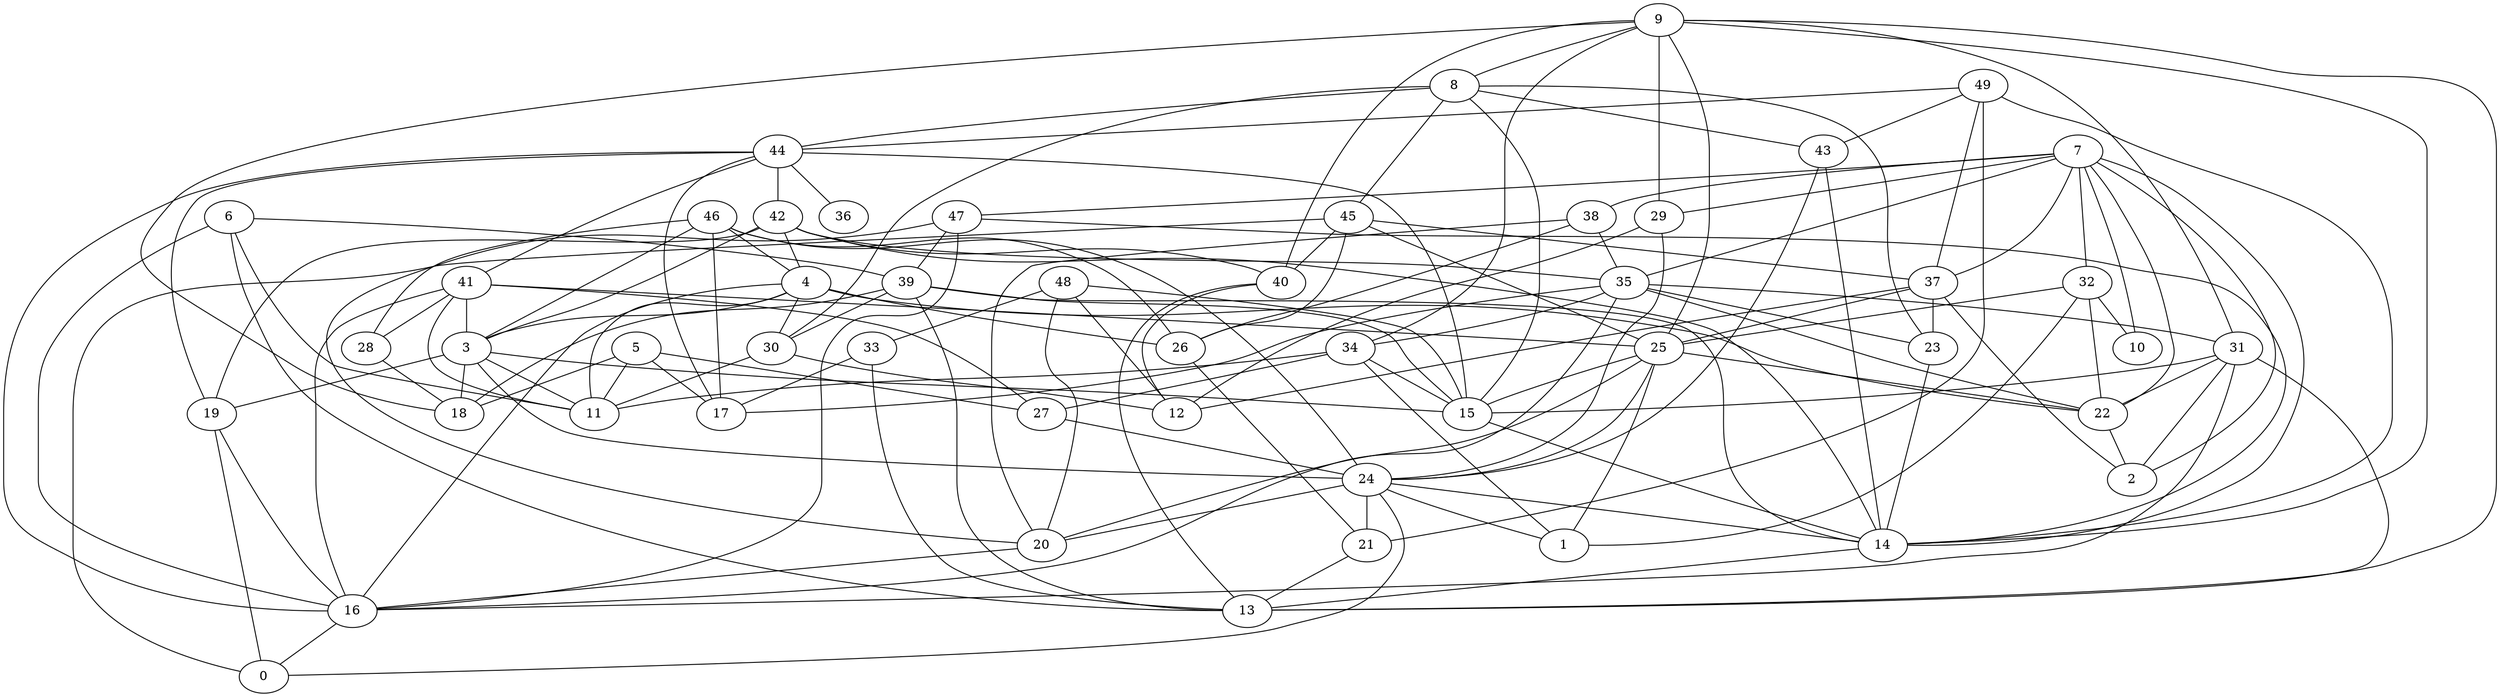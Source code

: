 digraph GG_graph {

subgraph G_graph {
edge [color = black]
"39" -> "30" [dir = none]
"39" -> "13" [dir = none]
"46" -> "3" [dir = none]
"5" -> "18" [dir = none]
"5" -> "11" [dir = none]
"5" -> "17" [dir = none]
"38" -> "35" [dir = none]
"26" -> "21" [dir = none]
"32" -> "25" [dir = none]
"20" -> "16" [dir = none]
"21" -> "13" [dir = none]
"34" -> "15" [dir = none]
"9" -> "31" [dir = none]
"9" -> "8" [dir = none]
"9" -> "13" [dir = none]
"9" -> "40" [dir = none]
"9" -> "14" [dir = none]
"48" -> "33" [dir = none]
"48" -> "12" [dir = none]
"48" -> "15" [dir = none]
"42" -> "35" [dir = none]
"49" -> "37" [dir = none]
"49" -> "14" [dir = none]
"49" -> "44" [dir = none]
"47" -> "14" [dir = none]
"16" -> "0" [dir = none]
"44" -> "36" [dir = none]
"44" -> "17" [dir = none]
"44" -> "15" [dir = none]
"44" -> "16" [dir = none]
"43" -> "14" [dir = none]
"25" -> "1" [dir = none]
"25" -> "20" [dir = none]
"41" -> "28" [dir = none]
"41" -> "27" [dir = none]
"41" -> "3" [dir = none]
"35" -> "23" [dir = none]
"35" -> "16" [dir = none]
"7" -> "2" [dir = none]
"7" -> "22" [dir = none]
"7" -> "29" [dir = none]
"7" -> "10" [dir = none]
"7" -> "14" [dir = none]
"4" -> "3" [dir = none]
"19" -> "0" [dir = none]
"45" -> "25" [dir = none]
"3" -> "15" [dir = none]
"6" -> "16" [dir = none]
"24" -> "0" [dir = none]
"7" -> "37" [dir = none]
"8" -> "23" [dir = none]
"31" -> "22" [dir = none]
"34" -> "27" [dir = none]
"41" -> "11" [dir = none]
"29" -> "24" [dir = none]
"8" -> "45" [dir = none]
"39" -> "18" [dir = none]
"7" -> "38" [dir = none]
"44" -> "19" [dir = none]
"23" -> "14" [dir = none]
"46" -> "24" [dir = none]
"42" -> "40" [dir = none]
"24" -> "20" [dir = none]
"31" -> "15" [dir = none]
"3" -> "19" [dir = none]
"25" -> "24" [dir = none]
"7" -> "35" [dir = none]
"3" -> "24" [dir = none]
"44" -> "42" [dir = none]
"6" -> "11" [dir = none]
"42" -> "19" [dir = none]
"24" -> "1" [dir = none]
"49" -> "21" [dir = none]
"45" -> "0" [dir = none]
"4" -> "11" [dir = none]
"33" -> "17" [dir = none]
"4" -> "16" [dir = none]
"30" -> "12" [dir = none]
"27" -> "24" [dir = none]
"9" -> "29" [dir = none]
"44" -> "41" [dir = none]
"8" -> "15" [dir = none]
"49" -> "43" [dir = none]
"37" -> "23" [dir = none]
"47" -> "20" [dir = none]
"24" -> "14" [dir = none]
"42" -> "14" [dir = none]
"39" -> "14" [dir = none]
"4" -> "30" [dir = none]
"46" -> "26" [dir = none]
"32" -> "1" [dir = none]
"38" -> "26" [dir = none]
"46" -> "4" [dir = none]
"45" -> "37" [dir = none]
"45" -> "26" [dir = none]
"5" -> "27" [dir = none]
"43" -> "24" [dir = none]
"32" -> "22" [dir = none]
"42" -> "4" [dir = none]
"37" -> "25" [dir = none]
"9" -> "34" [dir = none]
"46" -> "17" [dir = none]
"25" -> "15" [dir = none]
"47" -> "16" [dir = none]
"30" -> "11" [dir = none]
"35" -> "22" [dir = none]
"4" -> "22" [dir = none]
"31" -> "13" [dir = none]
"35" -> "34" [dir = none]
"8" -> "43" [dir = none]
"14" -> "13" [dir = none]
"34" -> "11" [dir = none]
"9" -> "25" [dir = none]
"37" -> "12" [dir = none]
"47" -> "39" [dir = none]
"28" -> "18" [dir = none]
"25" -> "22" [dir = none]
"33" -> "13" [dir = none]
"39" -> "15" [dir = none]
"40" -> "13" [dir = none]
"45" -> "40" [dir = none]
"4" -> "26" [dir = none]
"15" -> "14" [dir = none]
"24" -> "21" [dir = none]
"40" -> "12" [dir = none]
"7" -> "32" [dir = none]
"32" -> "10" [dir = none]
"6" -> "39" [dir = none]
"7" -> "47" [dir = none]
"3" -> "11" [dir = none]
"41" -> "25" [dir = none]
"38" -> "20" [dir = none]
"19" -> "16" [dir = none]
"37" -> "2" [dir = none]
"3" -> "18" [dir = none]
"48" -> "20" [dir = none]
"42" -> "3" [dir = none]
"29" -> "12" [dir = none]
"22" -> "2" [dir = none]
"31" -> "16" [dir = none]
"8" -> "44" [dir = none]
"9" -> "18" [dir = none]
"31" -> "2" [dir = none]
"35" -> "31" [dir = none]
"6" -> "13" [dir = none]
"34" -> "1" [dir = none]
"8" -> "30" [dir = none]
"35" -> "17" [dir = none]
"46" -> "28" [dir = none]
"41" -> "16" [dir = none]
}

}
